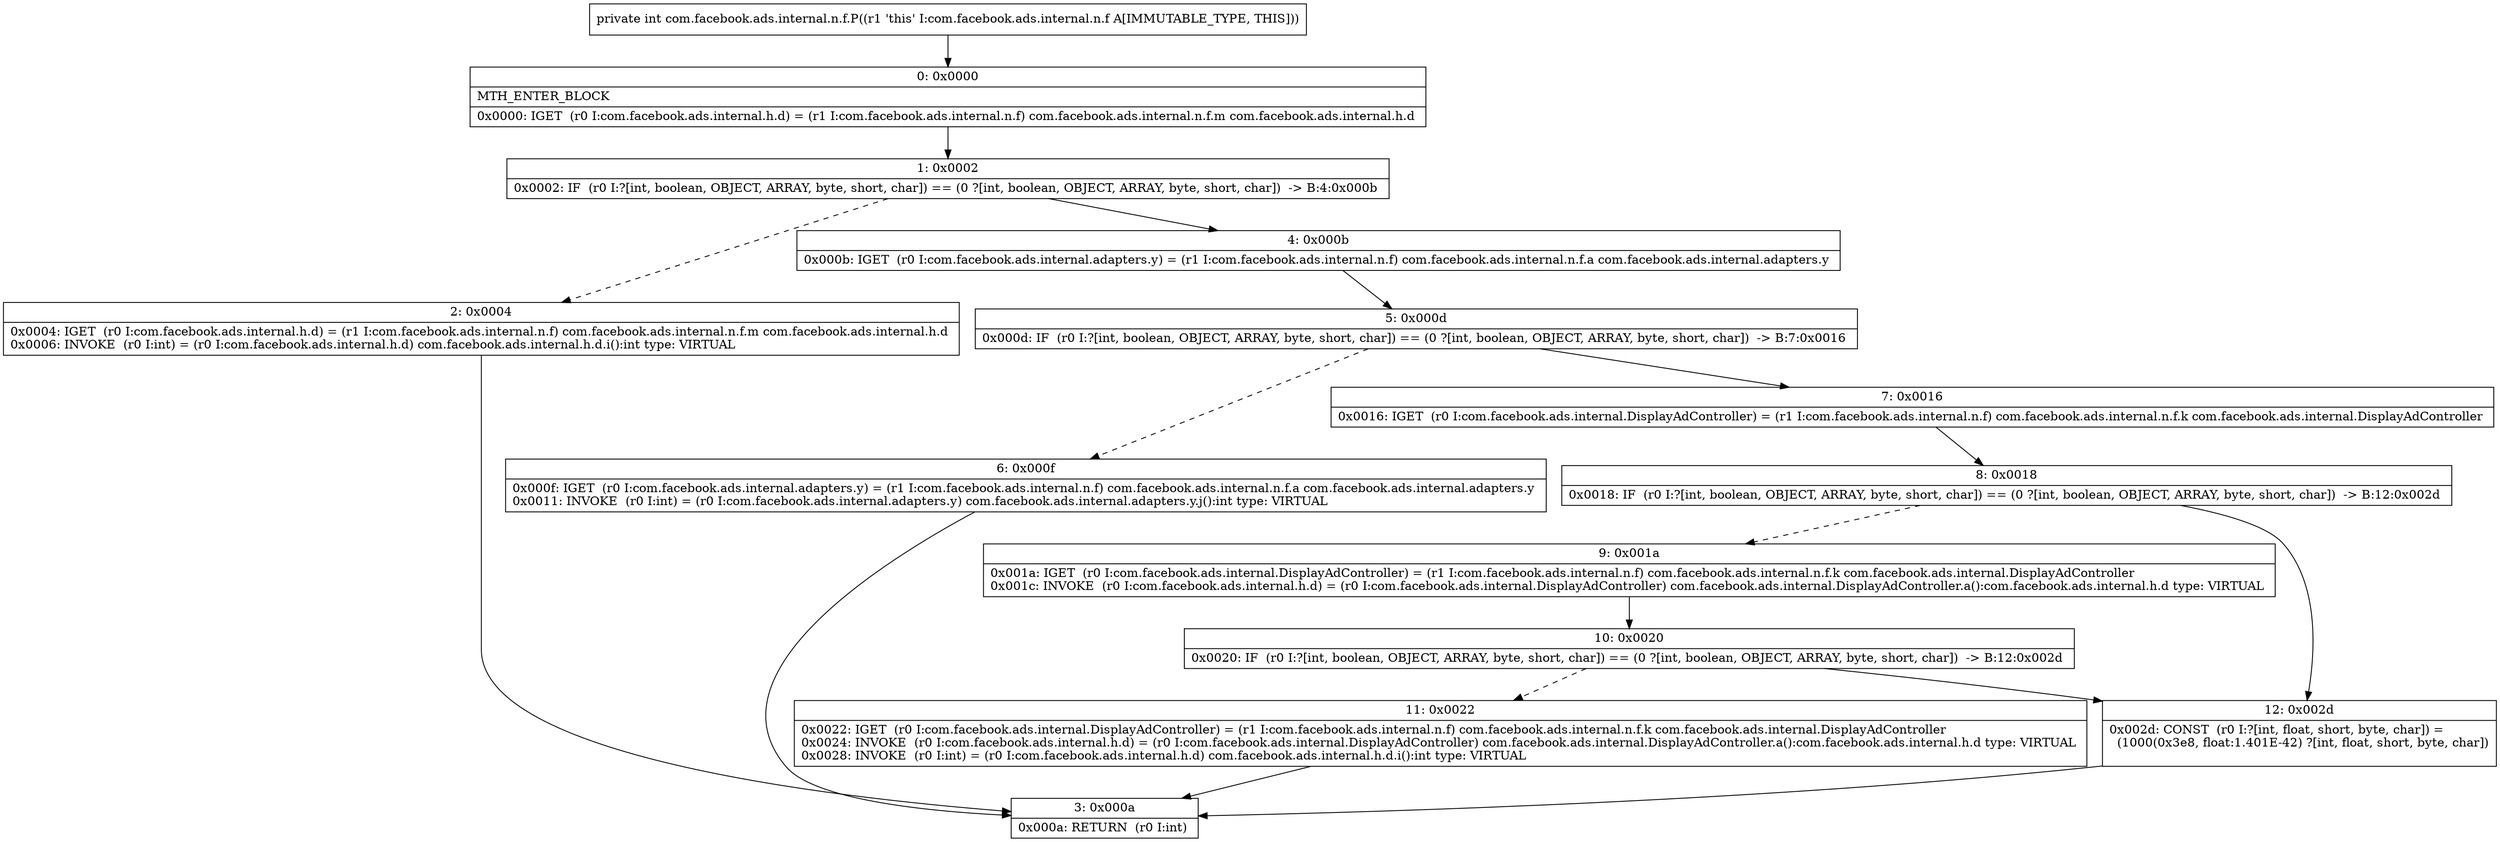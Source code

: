 digraph "CFG forcom.facebook.ads.internal.n.f.P()I" {
Node_0 [shape=record,label="{0\:\ 0x0000|MTH_ENTER_BLOCK\l|0x0000: IGET  (r0 I:com.facebook.ads.internal.h.d) = (r1 I:com.facebook.ads.internal.n.f) com.facebook.ads.internal.n.f.m com.facebook.ads.internal.h.d \l}"];
Node_1 [shape=record,label="{1\:\ 0x0002|0x0002: IF  (r0 I:?[int, boolean, OBJECT, ARRAY, byte, short, char]) == (0 ?[int, boolean, OBJECT, ARRAY, byte, short, char])  \-\> B:4:0x000b \l}"];
Node_2 [shape=record,label="{2\:\ 0x0004|0x0004: IGET  (r0 I:com.facebook.ads.internal.h.d) = (r1 I:com.facebook.ads.internal.n.f) com.facebook.ads.internal.n.f.m com.facebook.ads.internal.h.d \l0x0006: INVOKE  (r0 I:int) = (r0 I:com.facebook.ads.internal.h.d) com.facebook.ads.internal.h.d.i():int type: VIRTUAL \l}"];
Node_3 [shape=record,label="{3\:\ 0x000a|0x000a: RETURN  (r0 I:int) \l}"];
Node_4 [shape=record,label="{4\:\ 0x000b|0x000b: IGET  (r0 I:com.facebook.ads.internal.adapters.y) = (r1 I:com.facebook.ads.internal.n.f) com.facebook.ads.internal.n.f.a com.facebook.ads.internal.adapters.y \l}"];
Node_5 [shape=record,label="{5\:\ 0x000d|0x000d: IF  (r0 I:?[int, boolean, OBJECT, ARRAY, byte, short, char]) == (0 ?[int, boolean, OBJECT, ARRAY, byte, short, char])  \-\> B:7:0x0016 \l}"];
Node_6 [shape=record,label="{6\:\ 0x000f|0x000f: IGET  (r0 I:com.facebook.ads.internal.adapters.y) = (r1 I:com.facebook.ads.internal.n.f) com.facebook.ads.internal.n.f.a com.facebook.ads.internal.adapters.y \l0x0011: INVOKE  (r0 I:int) = (r0 I:com.facebook.ads.internal.adapters.y) com.facebook.ads.internal.adapters.y.j():int type: VIRTUAL \l}"];
Node_7 [shape=record,label="{7\:\ 0x0016|0x0016: IGET  (r0 I:com.facebook.ads.internal.DisplayAdController) = (r1 I:com.facebook.ads.internal.n.f) com.facebook.ads.internal.n.f.k com.facebook.ads.internal.DisplayAdController \l}"];
Node_8 [shape=record,label="{8\:\ 0x0018|0x0018: IF  (r0 I:?[int, boolean, OBJECT, ARRAY, byte, short, char]) == (0 ?[int, boolean, OBJECT, ARRAY, byte, short, char])  \-\> B:12:0x002d \l}"];
Node_9 [shape=record,label="{9\:\ 0x001a|0x001a: IGET  (r0 I:com.facebook.ads.internal.DisplayAdController) = (r1 I:com.facebook.ads.internal.n.f) com.facebook.ads.internal.n.f.k com.facebook.ads.internal.DisplayAdController \l0x001c: INVOKE  (r0 I:com.facebook.ads.internal.h.d) = (r0 I:com.facebook.ads.internal.DisplayAdController) com.facebook.ads.internal.DisplayAdController.a():com.facebook.ads.internal.h.d type: VIRTUAL \l}"];
Node_10 [shape=record,label="{10\:\ 0x0020|0x0020: IF  (r0 I:?[int, boolean, OBJECT, ARRAY, byte, short, char]) == (0 ?[int, boolean, OBJECT, ARRAY, byte, short, char])  \-\> B:12:0x002d \l}"];
Node_11 [shape=record,label="{11\:\ 0x0022|0x0022: IGET  (r0 I:com.facebook.ads.internal.DisplayAdController) = (r1 I:com.facebook.ads.internal.n.f) com.facebook.ads.internal.n.f.k com.facebook.ads.internal.DisplayAdController \l0x0024: INVOKE  (r0 I:com.facebook.ads.internal.h.d) = (r0 I:com.facebook.ads.internal.DisplayAdController) com.facebook.ads.internal.DisplayAdController.a():com.facebook.ads.internal.h.d type: VIRTUAL \l0x0028: INVOKE  (r0 I:int) = (r0 I:com.facebook.ads.internal.h.d) com.facebook.ads.internal.h.d.i():int type: VIRTUAL \l}"];
Node_12 [shape=record,label="{12\:\ 0x002d|0x002d: CONST  (r0 I:?[int, float, short, byte, char]) = \l  (1000(0x3e8, float:1.401E\-42) ?[int, float, short, byte, char])\l \l}"];
MethodNode[shape=record,label="{private int com.facebook.ads.internal.n.f.P((r1 'this' I:com.facebook.ads.internal.n.f A[IMMUTABLE_TYPE, THIS])) }"];
MethodNode -> Node_0;
Node_0 -> Node_1;
Node_1 -> Node_2[style=dashed];
Node_1 -> Node_4;
Node_2 -> Node_3;
Node_4 -> Node_5;
Node_5 -> Node_6[style=dashed];
Node_5 -> Node_7;
Node_6 -> Node_3;
Node_7 -> Node_8;
Node_8 -> Node_9[style=dashed];
Node_8 -> Node_12;
Node_9 -> Node_10;
Node_10 -> Node_11[style=dashed];
Node_10 -> Node_12;
Node_11 -> Node_3;
Node_12 -> Node_3;
}


